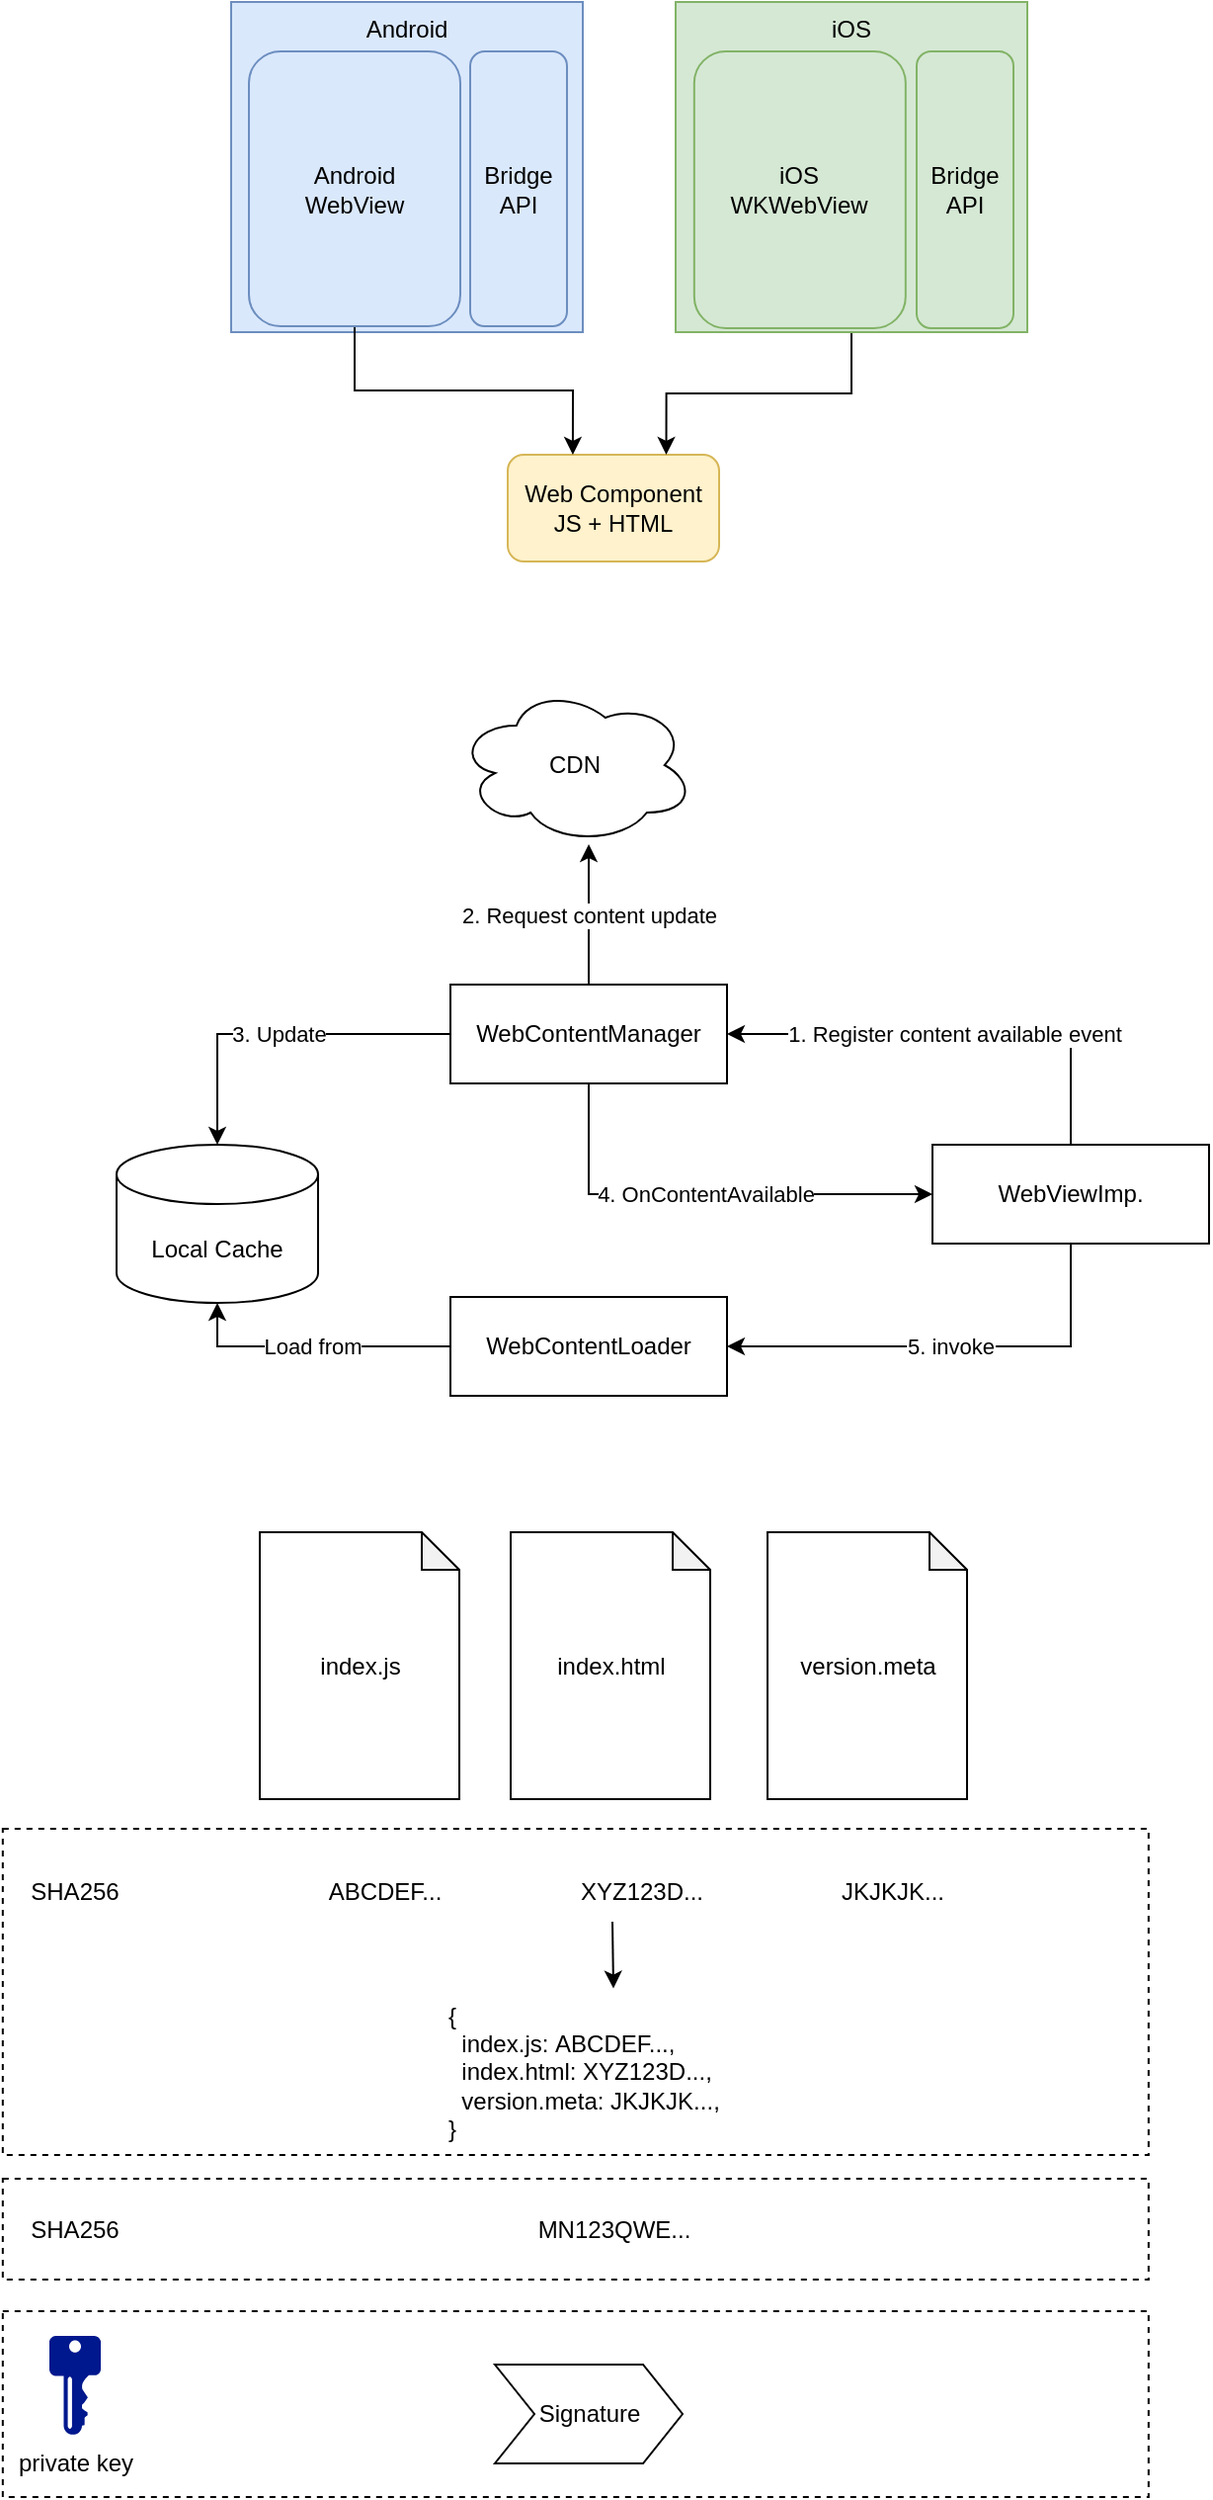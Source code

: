 <mxfile version="24.5.5" type="github">
  <diagram name="第 1 页" id="wfZ_rL4CteSdYkBptZCC">
    <mxGraphModel dx="1468" dy="823" grid="0" gridSize="10" guides="1" tooltips="1" connect="1" arrows="1" fold="1" page="0" pageScale="1" pageWidth="827" pageHeight="1169" math="0" shadow="0">
      <root>
        <mxCell id="0" />
        <mxCell id="1" parent="0" />
        <mxCell id="9EwHLKtkXMk9ry1v1o_7-39" value="" style="rounded=0;whiteSpace=wrap;html=1;dashed=1;" vertex="1" parent="1">
          <mxGeometry x="51.41" y="1226" width="580" height="94" as="geometry" />
        </mxCell>
        <mxCell id="9EwHLKtkXMk9ry1v1o_7-38" value="" style="rounded=0;whiteSpace=wrap;html=1;dashed=1;" vertex="1" parent="1">
          <mxGeometry x="51.41" y="1159" width="580" height="51" as="geometry" />
        </mxCell>
        <mxCell id="9EwHLKtkXMk9ry1v1o_7-35" value="" style="rounded=0;whiteSpace=wrap;html=1;dashed=1;" vertex="1" parent="1">
          <mxGeometry x="51.41" y="982" width="580" height="165" as="geometry" />
        </mxCell>
        <mxCell id="9EwHLKtkXMk9ry1v1o_7-1" value="Android" style="rounded=0;whiteSpace=wrap;html=1;verticalAlign=top;fillColor=#dae8fc;strokeColor=#6c8ebf;" vertex="1" parent="1">
          <mxGeometry x="167" y="58" width="178" height="167" as="geometry" />
        </mxCell>
        <mxCell id="9EwHLKtkXMk9ry1v1o_7-2" value="Web Component&lt;div&gt;JS + HTML&lt;/div&gt;" style="rounded=1;whiteSpace=wrap;html=1;fillColor=#fff2cc;strokeColor=#d6b656;" vertex="1" parent="1">
          <mxGeometry x="307" y="287" width="107" height="54" as="geometry" />
        </mxCell>
        <mxCell id="9EwHLKtkXMk9ry1v1o_7-8" style="edgeStyle=orthogonalEdgeStyle;rounded=0;orthogonalLoop=1;jettySize=auto;html=1;entryX=0.75;entryY=0;entryDx=0;entryDy=0;" edge="1" parent="1" source="9EwHLKtkXMk9ry1v1o_7-3" target="9EwHLKtkXMk9ry1v1o_7-2">
          <mxGeometry relative="1" as="geometry" />
        </mxCell>
        <mxCell id="9EwHLKtkXMk9ry1v1o_7-3" value="iOS" style="rounded=0;whiteSpace=wrap;html=1;verticalAlign=top;fillColor=#d5e8d4;strokeColor=#82b366;" vertex="1" parent="1">
          <mxGeometry x="392" y="58" width="178" height="167" as="geometry" />
        </mxCell>
        <mxCell id="9EwHLKtkXMk9ry1v1o_7-7" style="edgeStyle=orthogonalEdgeStyle;rounded=0;orthogonalLoop=1;jettySize=auto;html=1;exitX=0.5;exitY=1;exitDx=0;exitDy=0;entryX=0.308;entryY=0;entryDx=0;entryDy=0;entryPerimeter=0;" edge="1" parent="1" source="9EwHLKtkXMk9ry1v1o_7-4" target="9EwHLKtkXMk9ry1v1o_7-2">
          <mxGeometry relative="1" as="geometry" />
        </mxCell>
        <mxCell id="9EwHLKtkXMk9ry1v1o_7-4" value="Android&lt;div&gt;WebView&lt;/div&gt;" style="rounded=1;whiteSpace=wrap;html=1;fillColor=#dae8fc;strokeColor=#6c8ebf;" vertex="1" parent="1">
          <mxGeometry x="176" y="83" width="107" height="139" as="geometry" />
        </mxCell>
        <mxCell id="9EwHLKtkXMk9ry1v1o_7-5" value="iOS&lt;div&gt;WKWebView&lt;br&gt;&lt;/div&gt;" style="rounded=1;whiteSpace=wrap;html=1;fillColor=#d5e8d4;strokeColor=#82b366;" vertex="1" parent="1">
          <mxGeometry x="401.41" y="83" width="107" height="140" as="geometry" />
        </mxCell>
        <mxCell id="9EwHLKtkXMk9ry1v1o_7-9" value="Bridge API" style="rounded=1;whiteSpace=wrap;html=1;fillColor=#dae8fc;strokeColor=#6c8ebf;" vertex="1" parent="1">
          <mxGeometry x="288" y="83" width="49" height="139" as="geometry" />
        </mxCell>
        <mxCell id="9EwHLKtkXMk9ry1v1o_7-10" value="Bridge API" style="rounded=1;whiteSpace=wrap;html=1;fillColor=#d5e8d4;strokeColor=#82b366;" vertex="1" parent="1">
          <mxGeometry x="514" y="83" width="49" height="140" as="geometry" />
        </mxCell>
        <mxCell id="9EwHLKtkXMk9ry1v1o_7-23" value="4. OnContentAvailable" style="edgeStyle=orthogonalEdgeStyle;rounded=0;orthogonalLoop=1;jettySize=auto;html=1;exitX=0.5;exitY=1;exitDx=0;exitDy=0;entryX=0;entryY=0.5;entryDx=0;entryDy=0;" edge="1" parent="1" source="9EwHLKtkXMk9ry1v1o_7-12" target="9EwHLKtkXMk9ry1v1o_7-14">
          <mxGeometry relative="1" as="geometry" />
        </mxCell>
        <mxCell id="9EwHLKtkXMk9ry1v1o_7-12" value="WebContentManager" style="html=1;whiteSpace=wrap;" vertex="1" parent="1">
          <mxGeometry x="278" y="555" width="140" height="50" as="geometry" />
        </mxCell>
        <mxCell id="9EwHLKtkXMk9ry1v1o_7-13" value="WebContentLoader" style="html=1;whiteSpace=wrap;" vertex="1" parent="1">
          <mxGeometry x="278" y="713" width="140" height="50" as="geometry" />
        </mxCell>
        <mxCell id="9EwHLKtkXMk9ry1v1o_7-21" value="1. Register content available event" style="edgeStyle=orthogonalEdgeStyle;rounded=0;orthogonalLoop=1;jettySize=auto;html=1;exitX=0.5;exitY=0;exitDx=0;exitDy=0;entryX=1;entryY=0.5;entryDx=0;entryDy=0;" edge="1" parent="1" source="9EwHLKtkXMk9ry1v1o_7-14" target="9EwHLKtkXMk9ry1v1o_7-12">
          <mxGeometry relative="1" as="geometry" />
        </mxCell>
        <mxCell id="9EwHLKtkXMk9ry1v1o_7-22" value="5. invoke" style="edgeStyle=orthogonalEdgeStyle;rounded=0;orthogonalLoop=1;jettySize=auto;html=1;exitX=0.5;exitY=1;exitDx=0;exitDy=0;entryX=1;entryY=0.5;entryDx=0;entryDy=0;" edge="1" parent="1" source="9EwHLKtkXMk9ry1v1o_7-14" target="9EwHLKtkXMk9ry1v1o_7-13">
          <mxGeometry relative="1" as="geometry" />
        </mxCell>
        <mxCell id="9EwHLKtkXMk9ry1v1o_7-14" value="WebViewImp." style="html=1;whiteSpace=wrap;" vertex="1" parent="1">
          <mxGeometry x="522" y="636" width="140" height="50" as="geometry" />
        </mxCell>
        <mxCell id="9EwHLKtkXMk9ry1v1o_7-15" value="Local Cache" style="shape=cylinder3;whiteSpace=wrap;html=1;boundedLbl=1;backgroundOutline=1;size=15;" vertex="1" parent="1">
          <mxGeometry x="109" y="636" width="102" height="80" as="geometry" />
        </mxCell>
        <mxCell id="9EwHLKtkXMk9ry1v1o_7-16" value="CDN" style="ellipse;shape=cloud;whiteSpace=wrap;html=1;" vertex="1" parent="1">
          <mxGeometry x="281.41" y="404" width="120" height="80" as="geometry" />
        </mxCell>
        <mxCell id="9EwHLKtkXMk9ry1v1o_7-18" value="2. Request content update" style="edgeStyle=orthogonalEdgeStyle;rounded=0;orthogonalLoop=1;jettySize=auto;html=1;entryX=0.555;entryY=1;entryDx=0;entryDy=0;entryPerimeter=0;exitX=0.5;exitY=0;exitDx=0;exitDy=0;" edge="1" parent="1" source="9EwHLKtkXMk9ry1v1o_7-12" target="9EwHLKtkXMk9ry1v1o_7-16">
          <mxGeometry relative="1" as="geometry">
            <Array as="points" />
          </mxGeometry>
        </mxCell>
        <mxCell id="9EwHLKtkXMk9ry1v1o_7-19" value="3. Update" style="edgeStyle=orthogonalEdgeStyle;rounded=0;orthogonalLoop=1;jettySize=auto;html=1;exitX=0;exitY=0.5;exitDx=0;exitDy=0;entryX=0.5;entryY=0;entryDx=0;entryDy=0;entryPerimeter=0;" edge="1" parent="1" source="9EwHLKtkXMk9ry1v1o_7-12" target="9EwHLKtkXMk9ry1v1o_7-15">
          <mxGeometry relative="1" as="geometry" />
        </mxCell>
        <mxCell id="9EwHLKtkXMk9ry1v1o_7-20" value="Load from" style="edgeStyle=orthogonalEdgeStyle;rounded=0;orthogonalLoop=1;jettySize=auto;html=1;exitX=0;exitY=0.5;exitDx=0;exitDy=0;entryX=0.5;entryY=1;entryDx=0;entryDy=0;entryPerimeter=0;" edge="1" parent="1" source="9EwHLKtkXMk9ry1v1o_7-13" target="9EwHLKtkXMk9ry1v1o_7-15">
          <mxGeometry relative="1" as="geometry" />
        </mxCell>
        <mxCell id="9EwHLKtkXMk9ry1v1o_7-24" value="index.js" style="shape=note;whiteSpace=wrap;html=1;backgroundOutline=1;darkOpacity=0.05;size=19;" vertex="1" parent="1">
          <mxGeometry x="181.5" y="832" width="101" height="135" as="geometry" />
        </mxCell>
        <mxCell id="9EwHLKtkXMk9ry1v1o_7-25" value="index.html" style="shape=note;whiteSpace=wrap;html=1;backgroundOutline=1;darkOpacity=0.05;size=19;" vertex="1" parent="1">
          <mxGeometry x="308.5" y="832" width="101" height="135" as="geometry" />
        </mxCell>
        <mxCell id="9EwHLKtkXMk9ry1v1o_7-26" value="version.meta" style="shape=note;whiteSpace=wrap;html=1;backgroundOutline=1;darkOpacity=0.05;size=19;" vertex="1" parent="1">
          <mxGeometry x="438.5" y="832" width="101" height="135" as="geometry" />
        </mxCell>
        <mxCell id="9EwHLKtkXMk9ry1v1o_7-27" value="private key" style="sketch=0;aspect=fixed;pointerEvents=1;shadow=0;dashed=0;html=1;strokeColor=none;labelPosition=center;verticalLabelPosition=bottom;verticalAlign=top;align=center;fillColor=#00188D;shape=mxgraph.mscae.enterprise.key_permissions" vertex="1" parent="1">
          <mxGeometry x="75" y="1238.5" width="26" height="50" as="geometry" />
        </mxCell>
        <mxCell id="9EwHLKtkXMk9ry1v1o_7-28" value="SHA256" style="text;html=1;align=center;verticalAlign=middle;whiteSpace=wrap;rounded=0;" vertex="1" parent="1">
          <mxGeometry x="58" y="999" width="60" height="30" as="geometry" />
        </mxCell>
        <mxCell id="9EwHLKtkXMk9ry1v1o_7-29" value="ABCDEF..." style="text;html=1;align=center;verticalAlign=middle;whiteSpace=wrap;rounded=0;" vertex="1" parent="1">
          <mxGeometry x="214.5" y="999" width="60" height="30" as="geometry" />
        </mxCell>
        <mxCell id="9EwHLKtkXMk9ry1v1o_7-30" value="XYZ123D..." style="text;html=1;align=center;verticalAlign=middle;whiteSpace=wrap;rounded=0;" vertex="1" parent="1">
          <mxGeometry x="345" y="999" width="60" height="30" as="geometry" />
        </mxCell>
        <mxCell id="9EwHLKtkXMk9ry1v1o_7-31" value="JKJKJK..." style="text;html=1;align=center;verticalAlign=middle;whiteSpace=wrap;rounded=0;" vertex="1" parent="1">
          <mxGeometry x="471.5" y="999" width="60" height="30" as="geometry" />
        </mxCell>
        <mxCell id="9EwHLKtkXMk9ry1v1o_7-32" value="{&lt;div&gt;&amp;nbsp; index.js:&amp;nbsp;&lt;span style=&quot;text-align: center;&quot;&gt;ABCDEF...&lt;/span&gt;,&lt;/div&gt;&lt;div&gt;&amp;nbsp;&amp;nbsp;&lt;span style=&quot;text-align: center;&quot;&gt;index.html&lt;/span&gt;:&amp;nbsp;&lt;span style=&quot;text-align: center;&quot;&gt;XYZ123D...&lt;/span&gt;,&lt;/div&gt;&lt;div&gt;&amp;nbsp;&amp;nbsp;&lt;span style=&quot;text-align: center;&quot;&gt;version.meta&lt;/span&gt;:&amp;nbsp;&lt;span style=&quot;text-align: center;&quot;&gt;JKJKJK...&lt;/span&gt;,&lt;br&gt;&lt;div&gt;}&lt;/div&gt;&lt;/div&gt;" style="text;html=1;align=left;verticalAlign=middle;whiteSpace=wrap;rounded=0;" vertex="1" parent="1">
          <mxGeometry x="275.25" y="1062.75" width="170.5" height="85.25" as="geometry" />
        </mxCell>
        <mxCell id="9EwHLKtkXMk9ry1v1o_7-34" value="SHA256" style="text;html=1;align=center;verticalAlign=middle;whiteSpace=wrap;rounded=0;" vertex="1" parent="1">
          <mxGeometry x="58" y="1170" width="60" height="30" as="geometry" />
        </mxCell>
        <mxCell id="9EwHLKtkXMk9ry1v1o_7-36" value="" style="endArrow=classic;html=1;rounded=0;exitX=0.25;exitY=1;exitDx=0;exitDy=0;entryX=0.5;entryY=0;entryDx=0;entryDy=0;" edge="1" parent="1" source="9EwHLKtkXMk9ry1v1o_7-30" target="9EwHLKtkXMk9ry1v1o_7-32">
          <mxGeometry width="50" height="50" relative="1" as="geometry">
            <mxPoint x="485" y="1102" as="sourcePoint" />
            <mxPoint x="535" y="1052" as="targetPoint" />
          </mxGeometry>
        </mxCell>
        <mxCell id="9EwHLKtkXMk9ry1v1o_7-37" value="MN123QWE..." style="text;html=1;align=center;verticalAlign=middle;whiteSpace=wrap;rounded=0;" vertex="1" parent="1">
          <mxGeometry x="310.75" y="1170" width="99.5" height="30" as="geometry" />
        </mxCell>
        <mxCell id="9EwHLKtkXMk9ry1v1o_7-40" value="Signature" style="shape=step;perimeter=stepPerimeter;whiteSpace=wrap;html=1;fixedSize=1;" vertex="1" parent="1">
          <mxGeometry x="300.5" y="1253" width="95" height="50" as="geometry" />
        </mxCell>
      </root>
    </mxGraphModel>
  </diagram>
</mxfile>
